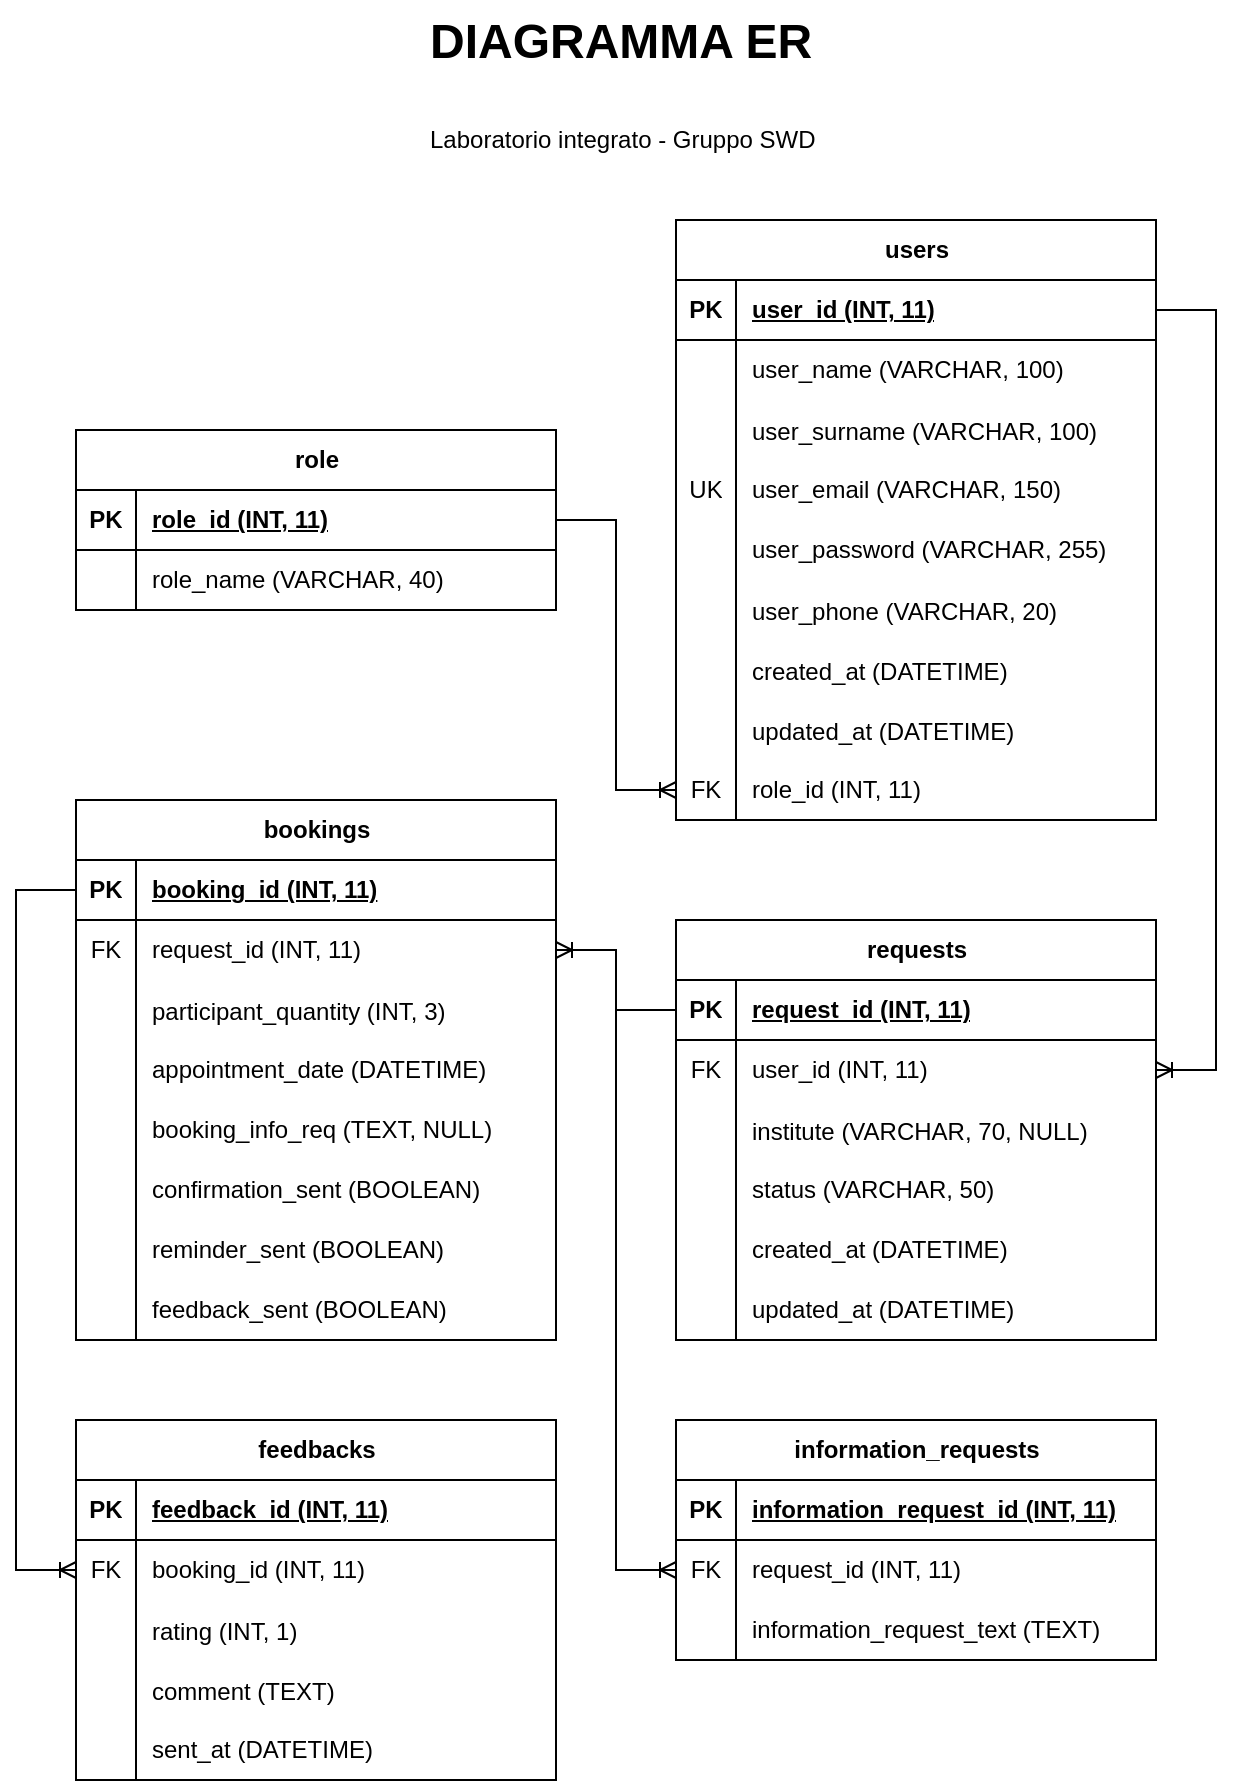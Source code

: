 <mxfile version="25.0.3">
  <diagram name="Page-1" id="tesCtW4yaAILT9teXpwI">
    <mxGraphModel dx="472" dy="779" grid="1" gridSize="10" guides="1" tooltips="1" connect="1" arrows="1" fold="1" page="1" pageScale="1" pageWidth="827" pageHeight="1169" math="0" shadow="0">
      <root>
        <mxCell id="0" />
        <mxCell id="1" parent="0" />
        <mxCell id="U_V9BdcwsEfhBiWBkHqZ-1" value="users" style="shape=table;startSize=30;container=1;collapsible=1;childLayout=tableLayout;fixedRows=1;rowLines=0;fontStyle=1;align=center;resizeLast=1;html=1;" vertex="1" parent="1">
          <mxGeometry x="460" y="130" width="240" height="300" as="geometry" />
        </mxCell>
        <mxCell id="U_V9BdcwsEfhBiWBkHqZ-2" value="" style="shape=tableRow;horizontal=0;startSize=0;swimlaneHead=0;swimlaneBody=0;fillColor=none;collapsible=0;dropTarget=0;points=[[0,0.5],[1,0.5]];portConstraint=eastwest;top=0;left=0;right=0;bottom=1;" vertex="1" parent="U_V9BdcwsEfhBiWBkHqZ-1">
          <mxGeometry y="30" width="240" height="30" as="geometry" />
        </mxCell>
        <mxCell id="U_V9BdcwsEfhBiWBkHqZ-3" value="PK" style="shape=partialRectangle;connectable=0;fillColor=none;top=0;left=0;bottom=0;right=0;fontStyle=1;overflow=hidden;whiteSpace=wrap;html=1;" vertex="1" parent="U_V9BdcwsEfhBiWBkHqZ-2">
          <mxGeometry width="30" height="30" as="geometry">
            <mxRectangle width="30" height="30" as="alternateBounds" />
          </mxGeometry>
        </mxCell>
        <mxCell id="U_V9BdcwsEfhBiWBkHqZ-4" value="user_id (INT, 11)" style="shape=partialRectangle;connectable=0;fillColor=none;top=0;left=0;bottom=0;right=0;align=left;spacingLeft=6;fontStyle=5;overflow=hidden;whiteSpace=wrap;html=1;" vertex="1" parent="U_V9BdcwsEfhBiWBkHqZ-2">
          <mxGeometry x="30" width="210" height="30" as="geometry">
            <mxRectangle width="210" height="30" as="alternateBounds" />
          </mxGeometry>
        </mxCell>
        <mxCell id="U_V9BdcwsEfhBiWBkHqZ-5" value="" style="shape=tableRow;horizontal=0;startSize=0;swimlaneHead=0;swimlaneBody=0;fillColor=none;collapsible=0;dropTarget=0;points=[[0,0.5],[1,0.5]];portConstraint=eastwest;top=0;left=0;right=0;bottom=0;" vertex="1" parent="U_V9BdcwsEfhBiWBkHqZ-1">
          <mxGeometry y="60" width="240" height="30" as="geometry" />
        </mxCell>
        <mxCell id="U_V9BdcwsEfhBiWBkHqZ-6" value="" style="shape=partialRectangle;connectable=0;fillColor=none;top=0;left=0;bottom=0;right=0;editable=1;overflow=hidden;whiteSpace=wrap;html=1;" vertex="1" parent="U_V9BdcwsEfhBiWBkHqZ-5">
          <mxGeometry width="30" height="30" as="geometry">
            <mxRectangle width="30" height="30" as="alternateBounds" />
          </mxGeometry>
        </mxCell>
        <mxCell id="U_V9BdcwsEfhBiWBkHqZ-7" value="user_name (VARCHAR, 100)" style="shape=partialRectangle;connectable=0;fillColor=none;top=0;left=0;bottom=0;right=0;align=left;spacingLeft=6;overflow=hidden;whiteSpace=wrap;html=1;" vertex="1" parent="U_V9BdcwsEfhBiWBkHqZ-5">
          <mxGeometry x="30" width="210" height="30" as="geometry">
            <mxRectangle width="210" height="30" as="alternateBounds" />
          </mxGeometry>
        </mxCell>
        <mxCell id="U_V9BdcwsEfhBiWBkHqZ-120" value="" style="shape=tableRow;horizontal=0;startSize=0;swimlaneHead=0;swimlaneBody=0;fillColor=none;collapsible=0;dropTarget=0;points=[[0,0.5],[1,0.5]];portConstraint=eastwest;top=0;left=0;right=0;bottom=0;" vertex="1" parent="U_V9BdcwsEfhBiWBkHqZ-1">
          <mxGeometry y="90" width="240" height="30" as="geometry" />
        </mxCell>
        <mxCell id="U_V9BdcwsEfhBiWBkHqZ-121" value="" style="shape=partialRectangle;connectable=0;fillColor=none;top=0;left=0;bottom=0;right=0;editable=1;overflow=hidden;" vertex="1" parent="U_V9BdcwsEfhBiWBkHqZ-120">
          <mxGeometry width="30" height="30" as="geometry">
            <mxRectangle width="30" height="30" as="alternateBounds" />
          </mxGeometry>
        </mxCell>
        <mxCell id="U_V9BdcwsEfhBiWBkHqZ-122" value="user_surname (VARCHAR, 100)" style="shape=partialRectangle;connectable=0;fillColor=none;top=0;left=0;bottom=0;right=0;align=left;spacingLeft=6;overflow=hidden;" vertex="1" parent="U_V9BdcwsEfhBiWBkHqZ-120">
          <mxGeometry x="30" width="210" height="30" as="geometry">
            <mxRectangle width="210" height="30" as="alternateBounds" />
          </mxGeometry>
        </mxCell>
        <mxCell id="U_V9BdcwsEfhBiWBkHqZ-8" value="" style="shape=tableRow;horizontal=0;startSize=0;swimlaneHead=0;swimlaneBody=0;fillColor=none;collapsible=0;dropTarget=0;points=[[0,0.5],[1,0.5]];portConstraint=eastwest;top=0;left=0;right=0;bottom=0;" vertex="1" parent="U_V9BdcwsEfhBiWBkHqZ-1">
          <mxGeometry y="120" width="240" height="30" as="geometry" />
        </mxCell>
        <mxCell id="U_V9BdcwsEfhBiWBkHqZ-9" value="UK" style="shape=partialRectangle;connectable=0;fillColor=none;top=0;left=0;bottom=0;right=0;editable=1;overflow=hidden;whiteSpace=wrap;html=1;" vertex="1" parent="U_V9BdcwsEfhBiWBkHqZ-8">
          <mxGeometry width="30" height="30" as="geometry">
            <mxRectangle width="30" height="30" as="alternateBounds" />
          </mxGeometry>
        </mxCell>
        <mxCell id="U_V9BdcwsEfhBiWBkHqZ-10" value="user_email (VARCHAR, 150)" style="shape=partialRectangle;connectable=0;fillColor=none;top=0;left=0;bottom=0;right=0;align=left;spacingLeft=6;overflow=hidden;whiteSpace=wrap;html=1;" vertex="1" parent="U_V9BdcwsEfhBiWBkHqZ-8">
          <mxGeometry x="30" width="210" height="30" as="geometry">
            <mxRectangle width="210" height="30" as="alternateBounds" />
          </mxGeometry>
        </mxCell>
        <mxCell id="U_V9BdcwsEfhBiWBkHqZ-11" style="shape=tableRow;horizontal=0;startSize=0;swimlaneHead=0;swimlaneBody=0;fillColor=none;collapsible=0;dropTarget=0;points=[[0,0.5],[1,0.5]];portConstraint=eastwest;top=0;left=0;right=0;bottom=0;" vertex="1" parent="U_V9BdcwsEfhBiWBkHqZ-1">
          <mxGeometry y="150" width="240" height="30" as="geometry" />
        </mxCell>
        <mxCell id="U_V9BdcwsEfhBiWBkHqZ-12" style="shape=partialRectangle;connectable=0;fillColor=none;top=0;left=0;bottom=0;right=0;editable=1;overflow=hidden;whiteSpace=wrap;html=1;" vertex="1" parent="U_V9BdcwsEfhBiWBkHqZ-11">
          <mxGeometry width="30" height="30" as="geometry">
            <mxRectangle width="30" height="30" as="alternateBounds" />
          </mxGeometry>
        </mxCell>
        <mxCell id="U_V9BdcwsEfhBiWBkHqZ-13" value="user_password (VARCHAR, 255)" style="shape=partialRectangle;connectable=0;fillColor=none;top=0;left=0;bottom=0;right=0;align=left;spacingLeft=6;overflow=hidden;whiteSpace=wrap;html=1;" vertex="1" parent="U_V9BdcwsEfhBiWBkHqZ-11">
          <mxGeometry x="30" width="210" height="30" as="geometry">
            <mxRectangle width="210" height="30" as="alternateBounds" />
          </mxGeometry>
        </mxCell>
        <mxCell id="U_V9BdcwsEfhBiWBkHqZ-130" value="" style="shape=tableRow;horizontal=0;startSize=0;swimlaneHead=0;swimlaneBody=0;fillColor=none;collapsible=0;dropTarget=0;points=[[0,0.5],[1,0.5]];portConstraint=eastwest;top=0;left=0;right=0;bottom=0;" vertex="1" parent="U_V9BdcwsEfhBiWBkHqZ-1">
          <mxGeometry y="180" width="240" height="30" as="geometry" />
        </mxCell>
        <mxCell id="U_V9BdcwsEfhBiWBkHqZ-131" value="" style="shape=partialRectangle;connectable=0;fillColor=none;top=0;left=0;bottom=0;right=0;editable=1;overflow=hidden;" vertex="1" parent="U_V9BdcwsEfhBiWBkHqZ-130">
          <mxGeometry width="30" height="30" as="geometry">
            <mxRectangle width="30" height="30" as="alternateBounds" />
          </mxGeometry>
        </mxCell>
        <mxCell id="U_V9BdcwsEfhBiWBkHqZ-132" value="user_phone (VARCHAR, 20)" style="shape=partialRectangle;connectable=0;fillColor=none;top=0;left=0;bottom=0;right=0;align=left;spacingLeft=6;overflow=hidden;" vertex="1" parent="U_V9BdcwsEfhBiWBkHqZ-130">
          <mxGeometry x="30" width="210" height="30" as="geometry">
            <mxRectangle width="210" height="30" as="alternateBounds" />
          </mxGeometry>
        </mxCell>
        <mxCell id="U_V9BdcwsEfhBiWBkHqZ-147" value="" style="shape=tableRow;horizontal=0;startSize=0;swimlaneHead=0;swimlaneBody=0;fillColor=none;collapsible=0;dropTarget=0;points=[[0,0.5],[1,0.5]];portConstraint=eastwest;top=0;left=0;right=0;bottom=0;" vertex="1" parent="U_V9BdcwsEfhBiWBkHqZ-1">
          <mxGeometry y="210" width="240" height="30" as="geometry" />
        </mxCell>
        <mxCell id="U_V9BdcwsEfhBiWBkHqZ-148" value="" style="shape=partialRectangle;connectable=0;fillColor=none;top=0;left=0;bottom=0;right=0;editable=1;overflow=hidden;" vertex="1" parent="U_V9BdcwsEfhBiWBkHqZ-147">
          <mxGeometry width="30" height="30" as="geometry">
            <mxRectangle width="30" height="30" as="alternateBounds" />
          </mxGeometry>
        </mxCell>
        <mxCell id="U_V9BdcwsEfhBiWBkHqZ-149" value="created_at (DATETIME)" style="shape=partialRectangle;connectable=0;fillColor=none;top=0;left=0;bottom=0;right=0;align=left;spacingLeft=6;overflow=hidden;" vertex="1" parent="U_V9BdcwsEfhBiWBkHqZ-147">
          <mxGeometry x="30" width="210" height="30" as="geometry">
            <mxRectangle width="210" height="30" as="alternateBounds" />
          </mxGeometry>
        </mxCell>
        <mxCell id="U_V9BdcwsEfhBiWBkHqZ-150" value="" style="shape=tableRow;horizontal=0;startSize=0;swimlaneHead=0;swimlaneBody=0;fillColor=none;collapsible=0;dropTarget=0;points=[[0,0.5],[1,0.5]];portConstraint=eastwest;top=0;left=0;right=0;bottom=0;" vertex="1" parent="U_V9BdcwsEfhBiWBkHqZ-1">
          <mxGeometry y="240" width="240" height="30" as="geometry" />
        </mxCell>
        <mxCell id="U_V9BdcwsEfhBiWBkHqZ-151" value="" style="shape=partialRectangle;connectable=0;fillColor=none;top=0;left=0;bottom=0;right=0;editable=1;overflow=hidden;" vertex="1" parent="U_V9BdcwsEfhBiWBkHqZ-150">
          <mxGeometry width="30" height="30" as="geometry">
            <mxRectangle width="30" height="30" as="alternateBounds" />
          </mxGeometry>
        </mxCell>
        <mxCell id="U_V9BdcwsEfhBiWBkHqZ-152" value="updated_at (DATETIME)" style="shape=partialRectangle;connectable=0;fillColor=none;top=0;left=0;bottom=0;right=0;align=left;spacingLeft=6;overflow=hidden;" vertex="1" parent="U_V9BdcwsEfhBiWBkHqZ-150">
          <mxGeometry x="30" width="210" height="30" as="geometry">
            <mxRectangle width="210" height="30" as="alternateBounds" />
          </mxGeometry>
        </mxCell>
        <mxCell id="U_V9BdcwsEfhBiWBkHqZ-123" value="" style="shape=tableRow;horizontal=0;startSize=0;swimlaneHead=0;swimlaneBody=0;fillColor=none;collapsible=0;dropTarget=0;points=[[0,0.5],[1,0.5]];portConstraint=eastwest;top=0;left=0;right=0;bottom=0;" vertex="1" parent="U_V9BdcwsEfhBiWBkHqZ-1">
          <mxGeometry y="270" width="240" height="30" as="geometry" />
        </mxCell>
        <mxCell id="U_V9BdcwsEfhBiWBkHqZ-124" value="FK" style="shape=partialRectangle;connectable=0;fillColor=none;top=0;left=0;bottom=0;right=0;fontStyle=0;overflow=hidden;whiteSpace=wrap;html=1;" vertex="1" parent="U_V9BdcwsEfhBiWBkHqZ-123">
          <mxGeometry width="30" height="30" as="geometry">
            <mxRectangle width="30" height="30" as="alternateBounds" />
          </mxGeometry>
        </mxCell>
        <mxCell id="U_V9BdcwsEfhBiWBkHqZ-125" value="role_id (INT, 11)" style="shape=partialRectangle;connectable=0;fillColor=none;top=0;left=0;bottom=0;right=0;align=left;spacingLeft=6;fontStyle=0;overflow=hidden;whiteSpace=wrap;html=1;" vertex="1" parent="U_V9BdcwsEfhBiWBkHqZ-123">
          <mxGeometry x="30" width="210" height="30" as="geometry">
            <mxRectangle width="210" height="30" as="alternateBounds" />
          </mxGeometry>
        </mxCell>
        <mxCell id="U_V9BdcwsEfhBiWBkHqZ-20" value="requests" style="shape=table;startSize=30;container=1;collapsible=1;childLayout=tableLayout;fixedRows=1;rowLines=0;fontStyle=1;align=center;resizeLast=1;html=1;" vertex="1" parent="1">
          <mxGeometry x="460" y="480" width="240" height="210" as="geometry" />
        </mxCell>
        <mxCell id="U_V9BdcwsEfhBiWBkHqZ-21" value="" style="shape=tableRow;horizontal=0;startSize=0;swimlaneHead=0;swimlaneBody=0;fillColor=none;collapsible=0;dropTarget=0;points=[[0,0.5],[1,0.5]];portConstraint=eastwest;top=0;left=0;right=0;bottom=1;" vertex="1" parent="U_V9BdcwsEfhBiWBkHqZ-20">
          <mxGeometry y="30" width="240" height="30" as="geometry" />
        </mxCell>
        <mxCell id="U_V9BdcwsEfhBiWBkHqZ-22" value="PK" style="shape=partialRectangle;connectable=0;fillColor=none;top=0;left=0;bottom=0;right=0;fontStyle=1;overflow=hidden;whiteSpace=wrap;html=1;" vertex="1" parent="U_V9BdcwsEfhBiWBkHqZ-21">
          <mxGeometry width="30" height="30" as="geometry">
            <mxRectangle width="30" height="30" as="alternateBounds" />
          </mxGeometry>
        </mxCell>
        <mxCell id="U_V9BdcwsEfhBiWBkHqZ-23" value="request_id&amp;nbsp;(INT, 11)" style="shape=partialRectangle;connectable=0;fillColor=none;top=0;left=0;bottom=0;right=0;align=left;spacingLeft=6;fontStyle=5;overflow=hidden;whiteSpace=wrap;html=1;" vertex="1" parent="U_V9BdcwsEfhBiWBkHqZ-21">
          <mxGeometry x="30" width="210" height="30" as="geometry">
            <mxRectangle width="210" height="30" as="alternateBounds" />
          </mxGeometry>
        </mxCell>
        <mxCell id="U_V9BdcwsEfhBiWBkHqZ-24" value="" style="shape=tableRow;horizontal=0;startSize=0;swimlaneHead=0;swimlaneBody=0;fillColor=none;collapsible=0;dropTarget=0;points=[[0,0.5],[1,0.5]];portConstraint=eastwest;top=0;left=0;right=0;bottom=0;" vertex="1" parent="U_V9BdcwsEfhBiWBkHqZ-20">
          <mxGeometry y="60" width="240" height="30" as="geometry" />
        </mxCell>
        <mxCell id="U_V9BdcwsEfhBiWBkHqZ-25" value="FK" style="shape=partialRectangle;connectable=0;fillColor=none;top=0;left=0;bottom=0;right=0;editable=1;overflow=hidden;whiteSpace=wrap;html=1;" vertex="1" parent="U_V9BdcwsEfhBiWBkHqZ-24">
          <mxGeometry width="30" height="30" as="geometry">
            <mxRectangle width="30" height="30" as="alternateBounds" />
          </mxGeometry>
        </mxCell>
        <mxCell id="U_V9BdcwsEfhBiWBkHqZ-26" value="user_id (INT, 11)" style="shape=partialRectangle;connectable=0;fillColor=none;top=0;left=0;bottom=0;right=0;align=left;spacingLeft=6;overflow=hidden;whiteSpace=wrap;html=1;" vertex="1" parent="U_V9BdcwsEfhBiWBkHqZ-24">
          <mxGeometry x="30" width="210" height="30" as="geometry">
            <mxRectangle width="210" height="30" as="alternateBounds" />
          </mxGeometry>
        </mxCell>
        <mxCell id="U_V9BdcwsEfhBiWBkHqZ-127" value="" style="shape=tableRow;horizontal=0;startSize=0;swimlaneHead=0;swimlaneBody=0;fillColor=none;collapsible=0;dropTarget=0;points=[[0,0.5],[1,0.5]];portConstraint=eastwest;top=0;left=0;right=0;bottom=0;" vertex="1" parent="U_V9BdcwsEfhBiWBkHqZ-20">
          <mxGeometry y="90" width="240" height="30" as="geometry" />
        </mxCell>
        <mxCell id="U_V9BdcwsEfhBiWBkHqZ-128" value="" style="shape=partialRectangle;connectable=0;fillColor=none;top=0;left=0;bottom=0;right=0;editable=1;overflow=hidden;" vertex="1" parent="U_V9BdcwsEfhBiWBkHqZ-127">
          <mxGeometry width="30" height="30" as="geometry">
            <mxRectangle width="30" height="30" as="alternateBounds" />
          </mxGeometry>
        </mxCell>
        <mxCell id="U_V9BdcwsEfhBiWBkHqZ-129" value="institute (VARCHAR, 70, NULL)" style="shape=partialRectangle;connectable=0;fillColor=none;top=0;left=0;bottom=0;right=0;align=left;spacingLeft=6;overflow=hidden;" vertex="1" parent="U_V9BdcwsEfhBiWBkHqZ-127">
          <mxGeometry x="30" width="210" height="30" as="geometry">
            <mxRectangle width="210" height="30" as="alternateBounds" />
          </mxGeometry>
        </mxCell>
        <mxCell id="U_V9BdcwsEfhBiWBkHqZ-33" style="shape=tableRow;horizontal=0;startSize=0;swimlaneHead=0;swimlaneBody=0;fillColor=none;collapsible=0;dropTarget=0;points=[[0,0.5],[1,0.5]];portConstraint=eastwest;top=0;left=0;right=0;bottom=0;" vertex="1" parent="U_V9BdcwsEfhBiWBkHqZ-20">
          <mxGeometry y="120" width="240" height="30" as="geometry" />
        </mxCell>
        <mxCell id="U_V9BdcwsEfhBiWBkHqZ-34" style="shape=partialRectangle;connectable=0;fillColor=none;top=0;left=0;bottom=0;right=0;editable=1;overflow=hidden;whiteSpace=wrap;html=1;" vertex="1" parent="U_V9BdcwsEfhBiWBkHqZ-33">
          <mxGeometry width="30" height="30" as="geometry">
            <mxRectangle width="30" height="30" as="alternateBounds" />
          </mxGeometry>
        </mxCell>
        <mxCell id="U_V9BdcwsEfhBiWBkHqZ-35" value="status (VARCHAR, 50)" style="shape=partialRectangle;connectable=0;fillColor=none;top=0;left=0;bottom=0;right=0;align=left;spacingLeft=6;overflow=hidden;whiteSpace=wrap;html=1;" vertex="1" parent="U_V9BdcwsEfhBiWBkHqZ-33">
          <mxGeometry x="30" width="210" height="30" as="geometry">
            <mxRectangle width="210" height="30" as="alternateBounds" />
          </mxGeometry>
        </mxCell>
        <mxCell id="U_V9BdcwsEfhBiWBkHqZ-36" style="shape=tableRow;horizontal=0;startSize=0;swimlaneHead=0;swimlaneBody=0;fillColor=none;collapsible=0;dropTarget=0;points=[[0,0.5],[1,0.5]];portConstraint=eastwest;top=0;left=0;right=0;bottom=0;" vertex="1" parent="U_V9BdcwsEfhBiWBkHqZ-20">
          <mxGeometry y="150" width="240" height="30" as="geometry" />
        </mxCell>
        <mxCell id="U_V9BdcwsEfhBiWBkHqZ-37" style="shape=partialRectangle;connectable=0;fillColor=none;top=0;left=0;bottom=0;right=0;editable=1;overflow=hidden;whiteSpace=wrap;html=1;" vertex="1" parent="U_V9BdcwsEfhBiWBkHqZ-36">
          <mxGeometry width="30" height="30" as="geometry">
            <mxRectangle width="30" height="30" as="alternateBounds" />
          </mxGeometry>
        </mxCell>
        <mxCell id="U_V9BdcwsEfhBiWBkHqZ-38" value="created_at (DATETIME)" style="shape=partialRectangle;connectable=0;fillColor=none;top=0;left=0;bottom=0;right=0;align=left;spacingLeft=6;overflow=hidden;whiteSpace=wrap;html=1;" vertex="1" parent="U_V9BdcwsEfhBiWBkHqZ-36">
          <mxGeometry x="30" width="210" height="30" as="geometry">
            <mxRectangle width="210" height="30" as="alternateBounds" />
          </mxGeometry>
        </mxCell>
        <mxCell id="U_V9BdcwsEfhBiWBkHqZ-39" style="shape=tableRow;horizontal=0;startSize=0;swimlaneHead=0;swimlaneBody=0;fillColor=none;collapsible=0;dropTarget=0;points=[[0,0.5],[1,0.5]];portConstraint=eastwest;top=0;left=0;right=0;bottom=0;" vertex="1" parent="U_V9BdcwsEfhBiWBkHqZ-20">
          <mxGeometry y="180" width="240" height="30" as="geometry" />
        </mxCell>
        <mxCell id="U_V9BdcwsEfhBiWBkHqZ-40" style="shape=partialRectangle;connectable=0;fillColor=none;top=0;left=0;bottom=0;right=0;editable=1;overflow=hidden;whiteSpace=wrap;html=1;" vertex="1" parent="U_V9BdcwsEfhBiWBkHqZ-39">
          <mxGeometry width="30" height="30" as="geometry">
            <mxRectangle width="30" height="30" as="alternateBounds" />
          </mxGeometry>
        </mxCell>
        <mxCell id="U_V9BdcwsEfhBiWBkHqZ-41" value="updated_at (DATETIME)" style="shape=partialRectangle;connectable=0;fillColor=none;top=0;left=0;bottom=0;right=0;align=left;spacingLeft=6;overflow=hidden;whiteSpace=wrap;html=1;" vertex="1" parent="U_V9BdcwsEfhBiWBkHqZ-39">
          <mxGeometry x="30" width="210" height="30" as="geometry">
            <mxRectangle width="210" height="30" as="alternateBounds" />
          </mxGeometry>
        </mxCell>
        <mxCell id="U_V9BdcwsEfhBiWBkHqZ-42" value="information_requests" style="shape=table;startSize=30;container=1;collapsible=1;childLayout=tableLayout;fixedRows=1;rowLines=0;fontStyle=1;align=center;resizeLast=1;html=1;" vertex="1" parent="1">
          <mxGeometry x="460" y="730" width="240" height="120" as="geometry" />
        </mxCell>
        <mxCell id="U_V9BdcwsEfhBiWBkHqZ-43" value="" style="shape=tableRow;horizontal=0;startSize=0;swimlaneHead=0;swimlaneBody=0;fillColor=none;collapsible=0;dropTarget=0;points=[[0,0.5],[1,0.5]];portConstraint=eastwest;top=0;left=0;right=0;bottom=1;" vertex="1" parent="U_V9BdcwsEfhBiWBkHqZ-42">
          <mxGeometry y="30" width="240" height="30" as="geometry" />
        </mxCell>
        <mxCell id="U_V9BdcwsEfhBiWBkHqZ-44" value="PK" style="shape=partialRectangle;connectable=0;fillColor=none;top=0;left=0;bottom=0;right=0;fontStyle=1;overflow=hidden;whiteSpace=wrap;html=1;" vertex="1" parent="U_V9BdcwsEfhBiWBkHqZ-43">
          <mxGeometry width="30" height="30" as="geometry">
            <mxRectangle width="30" height="30" as="alternateBounds" />
          </mxGeometry>
        </mxCell>
        <mxCell id="U_V9BdcwsEfhBiWBkHqZ-45" value="information_request_id&amp;nbsp;(INT, 11)" style="shape=partialRectangle;connectable=0;fillColor=none;top=0;left=0;bottom=0;right=0;align=left;spacingLeft=6;fontStyle=5;overflow=hidden;whiteSpace=wrap;html=1;" vertex="1" parent="U_V9BdcwsEfhBiWBkHqZ-43">
          <mxGeometry x="30" width="210" height="30" as="geometry">
            <mxRectangle width="210" height="30" as="alternateBounds" />
          </mxGeometry>
        </mxCell>
        <mxCell id="U_V9BdcwsEfhBiWBkHqZ-46" value="" style="shape=tableRow;horizontal=0;startSize=0;swimlaneHead=0;swimlaneBody=0;fillColor=none;collapsible=0;dropTarget=0;points=[[0,0.5],[1,0.5]];portConstraint=eastwest;top=0;left=0;right=0;bottom=0;" vertex="1" parent="U_V9BdcwsEfhBiWBkHqZ-42">
          <mxGeometry y="60" width="240" height="30" as="geometry" />
        </mxCell>
        <mxCell id="U_V9BdcwsEfhBiWBkHqZ-47" value="FK" style="shape=partialRectangle;connectable=0;fillColor=none;top=0;left=0;bottom=0;right=0;editable=1;overflow=hidden;whiteSpace=wrap;html=1;" vertex="1" parent="U_V9BdcwsEfhBiWBkHqZ-46">
          <mxGeometry width="30" height="30" as="geometry">
            <mxRectangle width="30" height="30" as="alternateBounds" />
          </mxGeometry>
        </mxCell>
        <mxCell id="U_V9BdcwsEfhBiWBkHqZ-48" value="request_id (INT, 11)" style="shape=partialRectangle;connectable=0;fillColor=none;top=0;left=0;bottom=0;right=0;align=left;spacingLeft=6;overflow=hidden;whiteSpace=wrap;html=1;" vertex="1" parent="U_V9BdcwsEfhBiWBkHqZ-46">
          <mxGeometry x="30" width="210" height="30" as="geometry">
            <mxRectangle width="210" height="30" as="alternateBounds" />
          </mxGeometry>
        </mxCell>
        <mxCell id="U_V9BdcwsEfhBiWBkHqZ-49" value="" style="shape=tableRow;horizontal=0;startSize=0;swimlaneHead=0;swimlaneBody=0;fillColor=none;collapsible=0;dropTarget=0;points=[[0,0.5],[1,0.5]];portConstraint=eastwest;top=0;left=0;right=0;bottom=0;" vertex="1" parent="U_V9BdcwsEfhBiWBkHqZ-42">
          <mxGeometry y="90" width="240" height="30" as="geometry" />
        </mxCell>
        <mxCell id="U_V9BdcwsEfhBiWBkHqZ-50" value="" style="shape=partialRectangle;connectable=0;fillColor=none;top=0;left=0;bottom=0;right=0;editable=1;overflow=hidden;whiteSpace=wrap;html=1;" vertex="1" parent="U_V9BdcwsEfhBiWBkHqZ-49">
          <mxGeometry width="30" height="30" as="geometry">
            <mxRectangle width="30" height="30" as="alternateBounds" />
          </mxGeometry>
        </mxCell>
        <mxCell id="U_V9BdcwsEfhBiWBkHqZ-51" value="information_request_text (TEXT)" style="shape=partialRectangle;connectable=0;fillColor=none;top=0;left=0;bottom=0;right=0;align=left;spacingLeft=6;overflow=hidden;whiteSpace=wrap;html=1;" vertex="1" parent="U_V9BdcwsEfhBiWBkHqZ-49">
          <mxGeometry x="30" width="210" height="30" as="geometry">
            <mxRectangle width="210" height="30" as="alternateBounds" />
          </mxGeometry>
        </mxCell>
        <mxCell id="U_V9BdcwsEfhBiWBkHqZ-52" value="bookings" style="shape=table;startSize=30;container=1;collapsible=1;childLayout=tableLayout;fixedRows=1;rowLines=0;fontStyle=1;align=center;resizeLast=1;html=1;" vertex="1" parent="1">
          <mxGeometry x="160" y="420" width="240" height="270" as="geometry" />
        </mxCell>
        <mxCell id="U_V9BdcwsEfhBiWBkHqZ-53" value="" style="shape=tableRow;horizontal=0;startSize=0;swimlaneHead=0;swimlaneBody=0;fillColor=none;collapsible=0;dropTarget=0;points=[[0,0.5],[1,0.5]];portConstraint=eastwest;top=0;left=0;right=0;bottom=1;" vertex="1" parent="U_V9BdcwsEfhBiWBkHqZ-52">
          <mxGeometry y="30" width="240" height="30" as="geometry" />
        </mxCell>
        <mxCell id="U_V9BdcwsEfhBiWBkHqZ-54" value="PK" style="shape=partialRectangle;connectable=0;fillColor=none;top=0;left=0;bottom=0;right=0;fontStyle=1;overflow=hidden;whiteSpace=wrap;html=1;" vertex="1" parent="U_V9BdcwsEfhBiWBkHqZ-53">
          <mxGeometry width="30" height="30" as="geometry">
            <mxRectangle width="30" height="30" as="alternateBounds" />
          </mxGeometry>
        </mxCell>
        <mxCell id="U_V9BdcwsEfhBiWBkHqZ-55" value="booking_id&amp;nbsp;(INT, 11)" style="shape=partialRectangle;connectable=0;fillColor=none;top=0;left=0;bottom=0;right=0;align=left;spacingLeft=6;fontStyle=5;overflow=hidden;whiteSpace=wrap;html=1;" vertex="1" parent="U_V9BdcwsEfhBiWBkHqZ-53">
          <mxGeometry x="30" width="210" height="30" as="geometry">
            <mxRectangle width="210" height="30" as="alternateBounds" />
          </mxGeometry>
        </mxCell>
        <mxCell id="U_V9BdcwsEfhBiWBkHqZ-56" value="" style="shape=tableRow;horizontal=0;startSize=0;swimlaneHead=0;swimlaneBody=0;fillColor=none;collapsible=0;dropTarget=0;points=[[0,0.5],[1,0.5]];portConstraint=eastwest;top=0;left=0;right=0;bottom=0;" vertex="1" parent="U_V9BdcwsEfhBiWBkHqZ-52">
          <mxGeometry y="60" width="240" height="30" as="geometry" />
        </mxCell>
        <mxCell id="U_V9BdcwsEfhBiWBkHqZ-57" value="FK" style="shape=partialRectangle;connectable=0;fillColor=none;top=0;left=0;bottom=0;right=0;editable=1;overflow=hidden;whiteSpace=wrap;html=1;" vertex="1" parent="U_V9BdcwsEfhBiWBkHqZ-56">
          <mxGeometry width="30" height="30" as="geometry">
            <mxRectangle width="30" height="30" as="alternateBounds" />
          </mxGeometry>
        </mxCell>
        <mxCell id="U_V9BdcwsEfhBiWBkHqZ-58" value="request_id (INT, 11)" style="shape=partialRectangle;connectable=0;fillColor=none;top=0;left=0;bottom=0;right=0;align=left;spacingLeft=6;overflow=hidden;whiteSpace=wrap;html=1;" vertex="1" parent="U_V9BdcwsEfhBiWBkHqZ-56">
          <mxGeometry x="30" width="210" height="30" as="geometry">
            <mxRectangle width="210" height="30" as="alternateBounds" />
          </mxGeometry>
        </mxCell>
        <mxCell id="U_V9BdcwsEfhBiWBkHqZ-133" value="" style="shape=tableRow;horizontal=0;startSize=0;swimlaneHead=0;swimlaneBody=0;fillColor=none;collapsible=0;dropTarget=0;points=[[0,0.5],[1,0.5]];portConstraint=eastwest;top=0;left=0;right=0;bottom=0;" vertex="1" parent="U_V9BdcwsEfhBiWBkHqZ-52">
          <mxGeometry y="90" width="240" height="30" as="geometry" />
        </mxCell>
        <mxCell id="U_V9BdcwsEfhBiWBkHqZ-134" value="" style="shape=partialRectangle;connectable=0;fillColor=none;top=0;left=0;bottom=0;right=0;editable=1;overflow=hidden;" vertex="1" parent="U_V9BdcwsEfhBiWBkHqZ-133">
          <mxGeometry width="30" height="30" as="geometry">
            <mxRectangle width="30" height="30" as="alternateBounds" />
          </mxGeometry>
        </mxCell>
        <mxCell id="U_V9BdcwsEfhBiWBkHqZ-135" value="participant_quantity (INT, 3)" style="shape=partialRectangle;connectable=0;fillColor=none;top=0;left=0;bottom=0;right=0;align=left;spacingLeft=6;overflow=hidden;" vertex="1" parent="U_V9BdcwsEfhBiWBkHqZ-133">
          <mxGeometry x="30" width="210" height="30" as="geometry">
            <mxRectangle width="210" height="30" as="alternateBounds" />
          </mxGeometry>
        </mxCell>
        <mxCell id="U_V9BdcwsEfhBiWBkHqZ-59" value="" style="shape=tableRow;horizontal=0;startSize=0;swimlaneHead=0;swimlaneBody=0;fillColor=none;collapsible=0;dropTarget=0;points=[[0,0.5],[1,0.5]];portConstraint=eastwest;top=0;left=0;right=0;bottom=0;" vertex="1" parent="U_V9BdcwsEfhBiWBkHqZ-52">
          <mxGeometry y="120" width="240" height="30" as="geometry" />
        </mxCell>
        <mxCell id="U_V9BdcwsEfhBiWBkHqZ-60" value="" style="shape=partialRectangle;connectable=0;fillColor=none;top=0;left=0;bottom=0;right=0;editable=1;overflow=hidden;whiteSpace=wrap;html=1;" vertex="1" parent="U_V9BdcwsEfhBiWBkHqZ-59">
          <mxGeometry width="30" height="30" as="geometry">
            <mxRectangle width="30" height="30" as="alternateBounds" />
          </mxGeometry>
        </mxCell>
        <mxCell id="U_V9BdcwsEfhBiWBkHqZ-61" value="appointment_date (DATETIME)" style="shape=partialRectangle;connectable=0;fillColor=none;top=0;left=0;bottom=0;right=0;align=left;spacingLeft=6;overflow=hidden;whiteSpace=wrap;html=1;" vertex="1" parent="U_V9BdcwsEfhBiWBkHqZ-59">
          <mxGeometry x="30" width="210" height="30" as="geometry">
            <mxRectangle width="210" height="30" as="alternateBounds" />
          </mxGeometry>
        </mxCell>
        <mxCell id="U_V9BdcwsEfhBiWBkHqZ-62" value="" style="shape=tableRow;horizontal=0;startSize=0;swimlaneHead=0;swimlaneBody=0;fillColor=none;collapsible=0;dropTarget=0;points=[[0,0.5],[1,0.5]];portConstraint=eastwest;top=0;left=0;right=0;bottom=0;" vertex="1" parent="U_V9BdcwsEfhBiWBkHqZ-52">
          <mxGeometry y="150" width="240" height="30" as="geometry" />
        </mxCell>
        <mxCell id="U_V9BdcwsEfhBiWBkHqZ-63" value="" style="shape=partialRectangle;connectable=0;fillColor=none;top=0;left=0;bottom=0;right=0;editable=1;overflow=hidden;whiteSpace=wrap;html=1;" vertex="1" parent="U_V9BdcwsEfhBiWBkHqZ-62">
          <mxGeometry width="30" height="30" as="geometry">
            <mxRectangle width="30" height="30" as="alternateBounds" />
          </mxGeometry>
        </mxCell>
        <mxCell id="U_V9BdcwsEfhBiWBkHqZ-64" value="booking_info_req (TEXT, NULL)" style="shape=partialRectangle;connectable=0;fillColor=none;top=0;left=0;bottom=0;right=0;align=left;spacingLeft=6;overflow=hidden;whiteSpace=wrap;html=1;" vertex="1" parent="U_V9BdcwsEfhBiWBkHqZ-62">
          <mxGeometry x="30" width="210" height="30" as="geometry">
            <mxRectangle width="210" height="30" as="alternateBounds" />
          </mxGeometry>
        </mxCell>
        <mxCell id="U_V9BdcwsEfhBiWBkHqZ-65" style="shape=tableRow;horizontal=0;startSize=0;swimlaneHead=0;swimlaneBody=0;fillColor=none;collapsible=0;dropTarget=0;points=[[0,0.5],[1,0.5]];portConstraint=eastwest;top=0;left=0;right=0;bottom=0;" vertex="1" parent="U_V9BdcwsEfhBiWBkHqZ-52">
          <mxGeometry y="180" width="240" height="30" as="geometry" />
        </mxCell>
        <mxCell id="U_V9BdcwsEfhBiWBkHqZ-66" style="shape=partialRectangle;connectable=0;fillColor=none;top=0;left=0;bottom=0;right=0;editable=1;overflow=hidden;whiteSpace=wrap;html=1;" vertex="1" parent="U_V9BdcwsEfhBiWBkHqZ-65">
          <mxGeometry width="30" height="30" as="geometry">
            <mxRectangle width="30" height="30" as="alternateBounds" />
          </mxGeometry>
        </mxCell>
        <mxCell id="U_V9BdcwsEfhBiWBkHqZ-67" value="confirmation_sent (BOOLEAN)" style="shape=partialRectangle;connectable=0;fillColor=none;top=0;left=0;bottom=0;right=0;align=left;spacingLeft=6;overflow=hidden;whiteSpace=wrap;html=1;" vertex="1" parent="U_V9BdcwsEfhBiWBkHqZ-65">
          <mxGeometry x="30" width="210" height="30" as="geometry">
            <mxRectangle width="210" height="30" as="alternateBounds" />
          </mxGeometry>
        </mxCell>
        <mxCell id="U_V9BdcwsEfhBiWBkHqZ-68" style="shape=tableRow;horizontal=0;startSize=0;swimlaneHead=0;swimlaneBody=0;fillColor=none;collapsible=0;dropTarget=0;points=[[0,0.5],[1,0.5]];portConstraint=eastwest;top=0;left=0;right=0;bottom=0;" vertex="1" parent="U_V9BdcwsEfhBiWBkHqZ-52">
          <mxGeometry y="210" width="240" height="30" as="geometry" />
        </mxCell>
        <mxCell id="U_V9BdcwsEfhBiWBkHqZ-69" style="shape=partialRectangle;connectable=0;fillColor=none;top=0;left=0;bottom=0;right=0;editable=1;overflow=hidden;whiteSpace=wrap;html=1;" vertex="1" parent="U_V9BdcwsEfhBiWBkHqZ-68">
          <mxGeometry width="30" height="30" as="geometry">
            <mxRectangle width="30" height="30" as="alternateBounds" />
          </mxGeometry>
        </mxCell>
        <mxCell id="U_V9BdcwsEfhBiWBkHqZ-70" value="reminder_sent (BOOLEAN)" style="shape=partialRectangle;connectable=0;fillColor=none;top=0;left=0;bottom=0;right=0;align=left;spacingLeft=6;overflow=hidden;whiteSpace=wrap;html=1;" vertex="1" parent="U_V9BdcwsEfhBiWBkHqZ-68">
          <mxGeometry x="30" width="210" height="30" as="geometry">
            <mxRectangle width="210" height="30" as="alternateBounds" />
          </mxGeometry>
        </mxCell>
        <mxCell id="U_V9BdcwsEfhBiWBkHqZ-71" style="shape=tableRow;horizontal=0;startSize=0;swimlaneHead=0;swimlaneBody=0;fillColor=none;collapsible=0;dropTarget=0;points=[[0,0.5],[1,0.5]];portConstraint=eastwest;top=0;left=0;right=0;bottom=0;" vertex="1" parent="U_V9BdcwsEfhBiWBkHqZ-52">
          <mxGeometry y="240" width="240" height="30" as="geometry" />
        </mxCell>
        <mxCell id="U_V9BdcwsEfhBiWBkHqZ-72" style="shape=partialRectangle;connectable=0;fillColor=none;top=0;left=0;bottom=0;right=0;editable=1;overflow=hidden;whiteSpace=wrap;html=1;" vertex="1" parent="U_V9BdcwsEfhBiWBkHqZ-71">
          <mxGeometry width="30" height="30" as="geometry">
            <mxRectangle width="30" height="30" as="alternateBounds" />
          </mxGeometry>
        </mxCell>
        <mxCell id="U_V9BdcwsEfhBiWBkHqZ-73" value="feedback_sent (BOOLEAN)" style="shape=partialRectangle;connectable=0;fillColor=none;top=0;left=0;bottom=0;right=0;align=left;spacingLeft=6;overflow=hidden;whiteSpace=wrap;html=1;" vertex="1" parent="U_V9BdcwsEfhBiWBkHqZ-71">
          <mxGeometry x="30" width="210" height="30" as="geometry">
            <mxRectangle width="210" height="30" as="alternateBounds" />
          </mxGeometry>
        </mxCell>
        <mxCell id="U_V9BdcwsEfhBiWBkHqZ-74" value="feedbacks" style="shape=table;startSize=30;container=1;collapsible=1;childLayout=tableLayout;fixedRows=1;rowLines=0;fontStyle=1;align=center;resizeLast=1;html=1;" vertex="1" parent="1">
          <mxGeometry x="160" y="730" width="240" height="180" as="geometry" />
        </mxCell>
        <mxCell id="U_V9BdcwsEfhBiWBkHqZ-75" value="" style="shape=tableRow;horizontal=0;startSize=0;swimlaneHead=0;swimlaneBody=0;fillColor=none;collapsible=0;dropTarget=0;points=[[0,0.5],[1,0.5]];portConstraint=eastwest;top=0;left=0;right=0;bottom=1;" vertex="1" parent="U_V9BdcwsEfhBiWBkHqZ-74">
          <mxGeometry y="30" width="240" height="30" as="geometry" />
        </mxCell>
        <mxCell id="U_V9BdcwsEfhBiWBkHqZ-76" value="PK" style="shape=partialRectangle;connectable=0;fillColor=none;top=0;left=0;bottom=0;right=0;fontStyle=1;overflow=hidden;whiteSpace=wrap;html=1;" vertex="1" parent="U_V9BdcwsEfhBiWBkHqZ-75">
          <mxGeometry width="30" height="30" as="geometry">
            <mxRectangle width="30" height="30" as="alternateBounds" />
          </mxGeometry>
        </mxCell>
        <mxCell id="U_V9BdcwsEfhBiWBkHqZ-77" value="feedback_id&amp;nbsp;(INT, 11)" style="shape=partialRectangle;connectable=0;fillColor=none;top=0;left=0;bottom=0;right=0;align=left;spacingLeft=6;fontStyle=5;overflow=hidden;whiteSpace=wrap;html=1;" vertex="1" parent="U_V9BdcwsEfhBiWBkHqZ-75">
          <mxGeometry x="30" width="210" height="30" as="geometry">
            <mxRectangle width="210" height="30" as="alternateBounds" />
          </mxGeometry>
        </mxCell>
        <mxCell id="U_V9BdcwsEfhBiWBkHqZ-78" value="" style="shape=tableRow;horizontal=0;startSize=0;swimlaneHead=0;swimlaneBody=0;fillColor=none;collapsible=0;dropTarget=0;points=[[0,0.5],[1,0.5]];portConstraint=eastwest;top=0;left=0;right=0;bottom=0;" vertex="1" parent="U_V9BdcwsEfhBiWBkHqZ-74">
          <mxGeometry y="60" width="240" height="30" as="geometry" />
        </mxCell>
        <mxCell id="U_V9BdcwsEfhBiWBkHqZ-79" value="FK" style="shape=partialRectangle;connectable=0;fillColor=none;top=0;left=0;bottom=0;right=0;editable=1;overflow=hidden;whiteSpace=wrap;html=1;" vertex="1" parent="U_V9BdcwsEfhBiWBkHqZ-78">
          <mxGeometry width="30" height="30" as="geometry">
            <mxRectangle width="30" height="30" as="alternateBounds" />
          </mxGeometry>
        </mxCell>
        <mxCell id="U_V9BdcwsEfhBiWBkHqZ-80" value="booking_id (INT, 11)" style="shape=partialRectangle;connectable=0;fillColor=none;top=0;left=0;bottom=0;right=0;align=left;spacingLeft=6;overflow=hidden;whiteSpace=wrap;html=1;" vertex="1" parent="U_V9BdcwsEfhBiWBkHqZ-78">
          <mxGeometry x="30" width="210" height="30" as="geometry">
            <mxRectangle width="210" height="30" as="alternateBounds" />
          </mxGeometry>
        </mxCell>
        <mxCell id="U_V9BdcwsEfhBiWBkHqZ-156" value="" style="shape=tableRow;horizontal=0;startSize=0;swimlaneHead=0;swimlaneBody=0;fillColor=none;collapsible=0;dropTarget=0;points=[[0,0.5],[1,0.5]];portConstraint=eastwest;top=0;left=0;right=0;bottom=0;" vertex="1" parent="U_V9BdcwsEfhBiWBkHqZ-74">
          <mxGeometry y="90" width="240" height="30" as="geometry" />
        </mxCell>
        <mxCell id="U_V9BdcwsEfhBiWBkHqZ-157" value="" style="shape=partialRectangle;connectable=0;fillColor=none;top=0;left=0;bottom=0;right=0;editable=1;overflow=hidden;" vertex="1" parent="U_V9BdcwsEfhBiWBkHqZ-156">
          <mxGeometry width="30" height="30" as="geometry">
            <mxRectangle width="30" height="30" as="alternateBounds" />
          </mxGeometry>
        </mxCell>
        <mxCell id="U_V9BdcwsEfhBiWBkHqZ-158" value="rating (INT, 1)" style="shape=partialRectangle;connectable=0;fillColor=none;top=0;left=0;bottom=0;right=0;align=left;spacingLeft=6;overflow=hidden;" vertex="1" parent="U_V9BdcwsEfhBiWBkHqZ-156">
          <mxGeometry x="30" width="210" height="30" as="geometry">
            <mxRectangle width="210" height="30" as="alternateBounds" />
          </mxGeometry>
        </mxCell>
        <mxCell id="U_V9BdcwsEfhBiWBkHqZ-153" value="" style="shape=tableRow;horizontal=0;startSize=0;swimlaneHead=0;swimlaneBody=0;fillColor=none;collapsible=0;dropTarget=0;points=[[0,0.5],[1,0.5]];portConstraint=eastwest;top=0;left=0;right=0;bottom=0;" vertex="1" parent="U_V9BdcwsEfhBiWBkHqZ-74">
          <mxGeometry y="120" width="240" height="30" as="geometry" />
        </mxCell>
        <mxCell id="U_V9BdcwsEfhBiWBkHqZ-154" value="" style="shape=partialRectangle;connectable=0;fillColor=none;top=0;left=0;bottom=0;right=0;editable=1;overflow=hidden;" vertex="1" parent="U_V9BdcwsEfhBiWBkHqZ-153">
          <mxGeometry width="30" height="30" as="geometry">
            <mxRectangle width="30" height="30" as="alternateBounds" />
          </mxGeometry>
        </mxCell>
        <mxCell id="U_V9BdcwsEfhBiWBkHqZ-155" value="comment (TEXT)" style="shape=partialRectangle;connectable=0;fillColor=none;top=0;left=0;bottom=0;right=0;align=left;spacingLeft=6;overflow=hidden;" vertex="1" parent="U_V9BdcwsEfhBiWBkHqZ-153">
          <mxGeometry x="30" width="210" height="30" as="geometry">
            <mxRectangle width="210" height="30" as="alternateBounds" />
          </mxGeometry>
        </mxCell>
        <mxCell id="U_V9BdcwsEfhBiWBkHqZ-93" style="shape=tableRow;horizontal=0;startSize=0;swimlaneHead=0;swimlaneBody=0;fillColor=none;collapsible=0;dropTarget=0;points=[[0,0.5],[1,0.5]];portConstraint=eastwest;top=0;left=0;right=0;bottom=0;" vertex="1" parent="U_V9BdcwsEfhBiWBkHqZ-74">
          <mxGeometry y="150" width="240" height="30" as="geometry" />
        </mxCell>
        <mxCell id="U_V9BdcwsEfhBiWBkHqZ-94" style="shape=partialRectangle;connectable=0;fillColor=none;top=0;left=0;bottom=0;right=0;editable=1;overflow=hidden;whiteSpace=wrap;html=1;" vertex="1" parent="U_V9BdcwsEfhBiWBkHqZ-93">
          <mxGeometry width="30" height="30" as="geometry">
            <mxRectangle width="30" height="30" as="alternateBounds" />
          </mxGeometry>
        </mxCell>
        <mxCell id="U_V9BdcwsEfhBiWBkHqZ-95" value="sent_at (DATETIME)" style="shape=partialRectangle;connectable=0;fillColor=none;top=0;left=0;bottom=0;right=0;align=left;spacingLeft=6;overflow=hidden;whiteSpace=wrap;html=1;" vertex="1" parent="U_V9BdcwsEfhBiWBkHqZ-93">
          <mxGeometry x="30" width="210" height="30" as="geometry">
            <mxRectangle width="210" height="30" as="alternateBounds" />
          </mxGeometry>
        </mxCell>
        <mxCell id="U_V9BdcwsEfhBiWBkHqZ-100" value="&lt;h1 style=&quot;margin-top: 0px;&quot;&gt;&lt;span style=&quot;background-color: initial;&quot;&gt;DIAGRAMMA ER&lt;/span&gt;&lt;/h1&gt;&lt;h1 style=&quot;margin-top: 0px;&quot;&gt;&lt;span style=&quot;font-size: 12px; font-weight: 400;&quot;&gt;Laboratorio integrato - Gruppo SWD&lt;/span&gt;&lt;/h1&gt;" style="text;html=1;whiteSpace=wrap;overflow=hidden;rounded=0;" vertex="1" parent="1">
          <mxGeometry x="335" y="20" width="215" height="120" as="geometry" />
        </mxCell>
        <mxCell id="U_V9BdcwsEfhBiWBkHqZ-101" value="role" style="shape=table;startSize=30;container=1;collapsible=1;childLayout=tableLayout;fixedRows=1;rowLines=0;fontStyle=1;align=center;resizeLast=1;html=1;" vertex="1" parent="1">
          <mxGeometry x="160" y="235" width="240" height="90" as="geometry" />
        </mxCell>
        <mxCell id="U_V9BdcwsEfhBiWBkHqZ-102" value="" style="shape=tableRow;horizontal=0;startSize=0;swimlaneHead=0;swimlaneBody=0;fillColor=none;collapsible=0;dropTarget=0;points=[[0,0.5],[1,0.5]];portConstraint=eastwest;top=0;left=0;right=0;bottom=1;" vertex="1" parent="U_V9BdcwsEfhBiWBkHqZ-101">
          <mxGeometry y="30" width="240" height="30" as="geometry" />
        </mxCell>
        <mxCell id="U_V9BdcwsEfhBiWBkHqZ-103" value="PK" style="shape=partialRectangle;connectable=0;fillColor=none;top=0;left=0;bottom=0;right=0;fontStyle=1;overflow=hidden;whiteSpace=wrap;html=1;" vertex="1" parent="U_V9BdcwsEfhBiWBkHqZ-102">
          <mxGeometry width="30" height="30" as="geometry">
            <mxRectangle width="30" height="30" as="alternateBounds" />
          </mxGeometry>
        </mxCell>
        <mxCell id="U_V9BdcwsEfhBiWBkHqZ-104" value="role_id (INT, 11)" style="shape=partialRectangle;connectable=0;fillColor=none;top=0;left=0;bottom=0;right=0;align=left;spacingLeft=6;fontStyle=5;overflow=hidden;whiteSpace=wrap;html=1;" vertex="1" parent="U_V9BdcwsEfhBiWBkHqZ-102">
          <mxGeometry x="30" width="210" height="30" as="geometry">
            <mxRectangle width="210" height="30" as="alternateBounds" />
          </mxGeometry>
        </mxCell>
        <mxCell id="U_V9BdcwsEfhBiWBkHqZ-105" value="" style="shape=tableRow;horizontal=0;startSize=0;swimlaneHead=0;swimlaneBody=0;fillColor=none;collapsible=0;dropTarget=0;points=[[0,0.5],[1,0.5]];portConstraint=eastwest;top=0;left=0;right=0;bottom=0;" vertex="1" parent="U_V9BdcwsEfhBiWBkHqZ-101">
          <mxGeometry y="60" width="240" height="30" as="geometry" />
        </mxCell>
        <mxCell id="U_V9BdcwsEfhBiWBkHqZ-106" value="" style="shape=partialRectangle;connectable=0;fillColor=none;top=0;left=0;bottom=0;right=0;editable=1;overflow=hidden;whiteSpace=wrap;html=1;" vertex="1" parent="U_V9BdcwsEfhBiWBkHqZ-105">
          <mxGeometry width="30" height="30" as="geometry">
            <mxRectangle width="30" height="30" as="alternateBounds" />
          </mxGeometry>
        </mxCell>
        <mxCell id="U_V9BdcwsEfhBiWBkHqZ-107" value="role_name (VARCHAR, 40)" style="shape=partialRectangle;connectable=0;fillColor=none;top=0;left=0;bottom=0;right=0;align=left;spacingLeft=6;overflow=hidden;whiteSpace=wrap;html=1;" vertex="1" parent="U_V9BdcwsEfhBiWBkHqZ-105">
          <mxGeometry x="30" width="210" height="30" as="geometry">
            <mxRectangle width="210" height="30" as="alternateBounds" />
          </mxGeometry>
        </mxCell>
        <mxCell id="U_V9BdcwsEfhBiWBkHqZ-126" value="" style="edgeStyle=entityRelationEdgeStyle;fontSize=12;html=1;endArrow=ERoneToMany;rounded=0;entryX=0;entryY=0.5;entryDx=0;entryDy=0;exitX=1;exitY=0.5;exitDx=0;exitDy=0;" edge="1" parent="1" source="U_V9BdcwsEfhBiWBkHqZ-102" target="U_V9BdcwsEfhBiWBkHqZ-123">
          <mxGeometry width="100" height="100" relative="1" as="geometry">
            <mxPoint x="-180" y="560" as="sourcePoint" />
            <mxPoint x="-80" y="460" as="targetPoint" />
          </mxGeometry>
        </mxCell>
        <mxCell id="U_V9BdcwsEfhBiWBkHqZ-137" value="" style="edgeStyle=entityRelationEdgeStyle;fontSize=12;html=1;endArrow=ERoneToMany;rounded=0;exitX=1;exitY=0.5;exitDx=0;exitDy=0;entryX=1;entryY=0.5;entryDx=0;entryDy=0;" edge="1" parent="1" source="U_V9BdcwsEfhBiWBkHqZ-2" target="U_V9BdcwsEfhBiWBkHqZ-24">
          <mxGeometry width="100" height="100" relative="1" as="geometry">
            <mxPoint x="790" y="380" as="sourcePoint" />
            <mxPoint x="890" y="280" as="targetPoint" />
          </mxGeometry>
        </mxCell>
        <mxCell id="U_V9BdcwsEfhBiWBkHqZ-138" value="" style="edgeStyle=entityRelationEdgeStyle;fontSize=12;html=1;endArrow=ERoneToMany;rounded=0;exitX=0;exitY=0.5;exitDx=0;exitDy=0;entryX=1;entryY=0.5;entryDx=0;entryDy=0;" edge="1" parent="1" source="U_V9BdcwsEfhBiWBkHqZ-21" target="U_V9BdcwsEfhBiWBkHqZ-56">
          <mxGeometry width="100" height="100" relative="1" as="geometry">
            <mxPoint x="330" y="580" as="sourcePoint" />
            <mxPoint x="430" y="480" as="targetPoint" />
          </mxGeometry>
        </mxCell>
        <mxCell id="U_V9BdcwsEfhBiWBkHqZ-141" style="edgeStyle=orthogonalEdgeStyle;rounded=0;orthogonalLoop=1;jettySize=auto;html=1;exitX=0;exitY=0.5;exitDx=0;exitDy=0;entryX=0;entryY=0.5;entryDx=0;entryDy=0;endArrow=ERoneToMany;endFill=0;" edge="1" parent="1" source="U_V9BdcwsEfhBiWBkHqZ-21" target="U_V9BdcwsEfhBiWBkHqZ-46">
          <mxGeometry relative="1" as="geometry">
            <Array as="points">
              <mxPoint x="430" y="525" />
              <mxPoint x="430" y="805" />
            </Array>
          </mxGeometry>
        </mxCell>
        <mxCell id="U_V9BdcwsEfhBiWBkHqZ-143" style="edgeStyle=orthogonalEdgeStyle;rounded=0;orthogonalLoop=1;jettySize=auto;html=1;exitX=0;exitY=0.5;exitDx=0;exitDy=0;entryX=0;entryY=0.5;entryDx=0;entryDy=0;endArrow=ERoneToMany;endFill=0;" edge="1" parent="1" source="U_V9BdcwsEfhBiWBkHqZ-53" target="U_V9BdcwsEfhBiWBkHqZ-78">
          <mxGeometry relative="1" as="geometry">
            <Array as="points">
              <mxPoint x="130" y="465" />
              <mxPoint x="130" y="805" />
            </Array>
          </mxGeometry>
        </mxCell>
      </root>
    </mxGraphModel>
  </diagram>
</mxfile>
